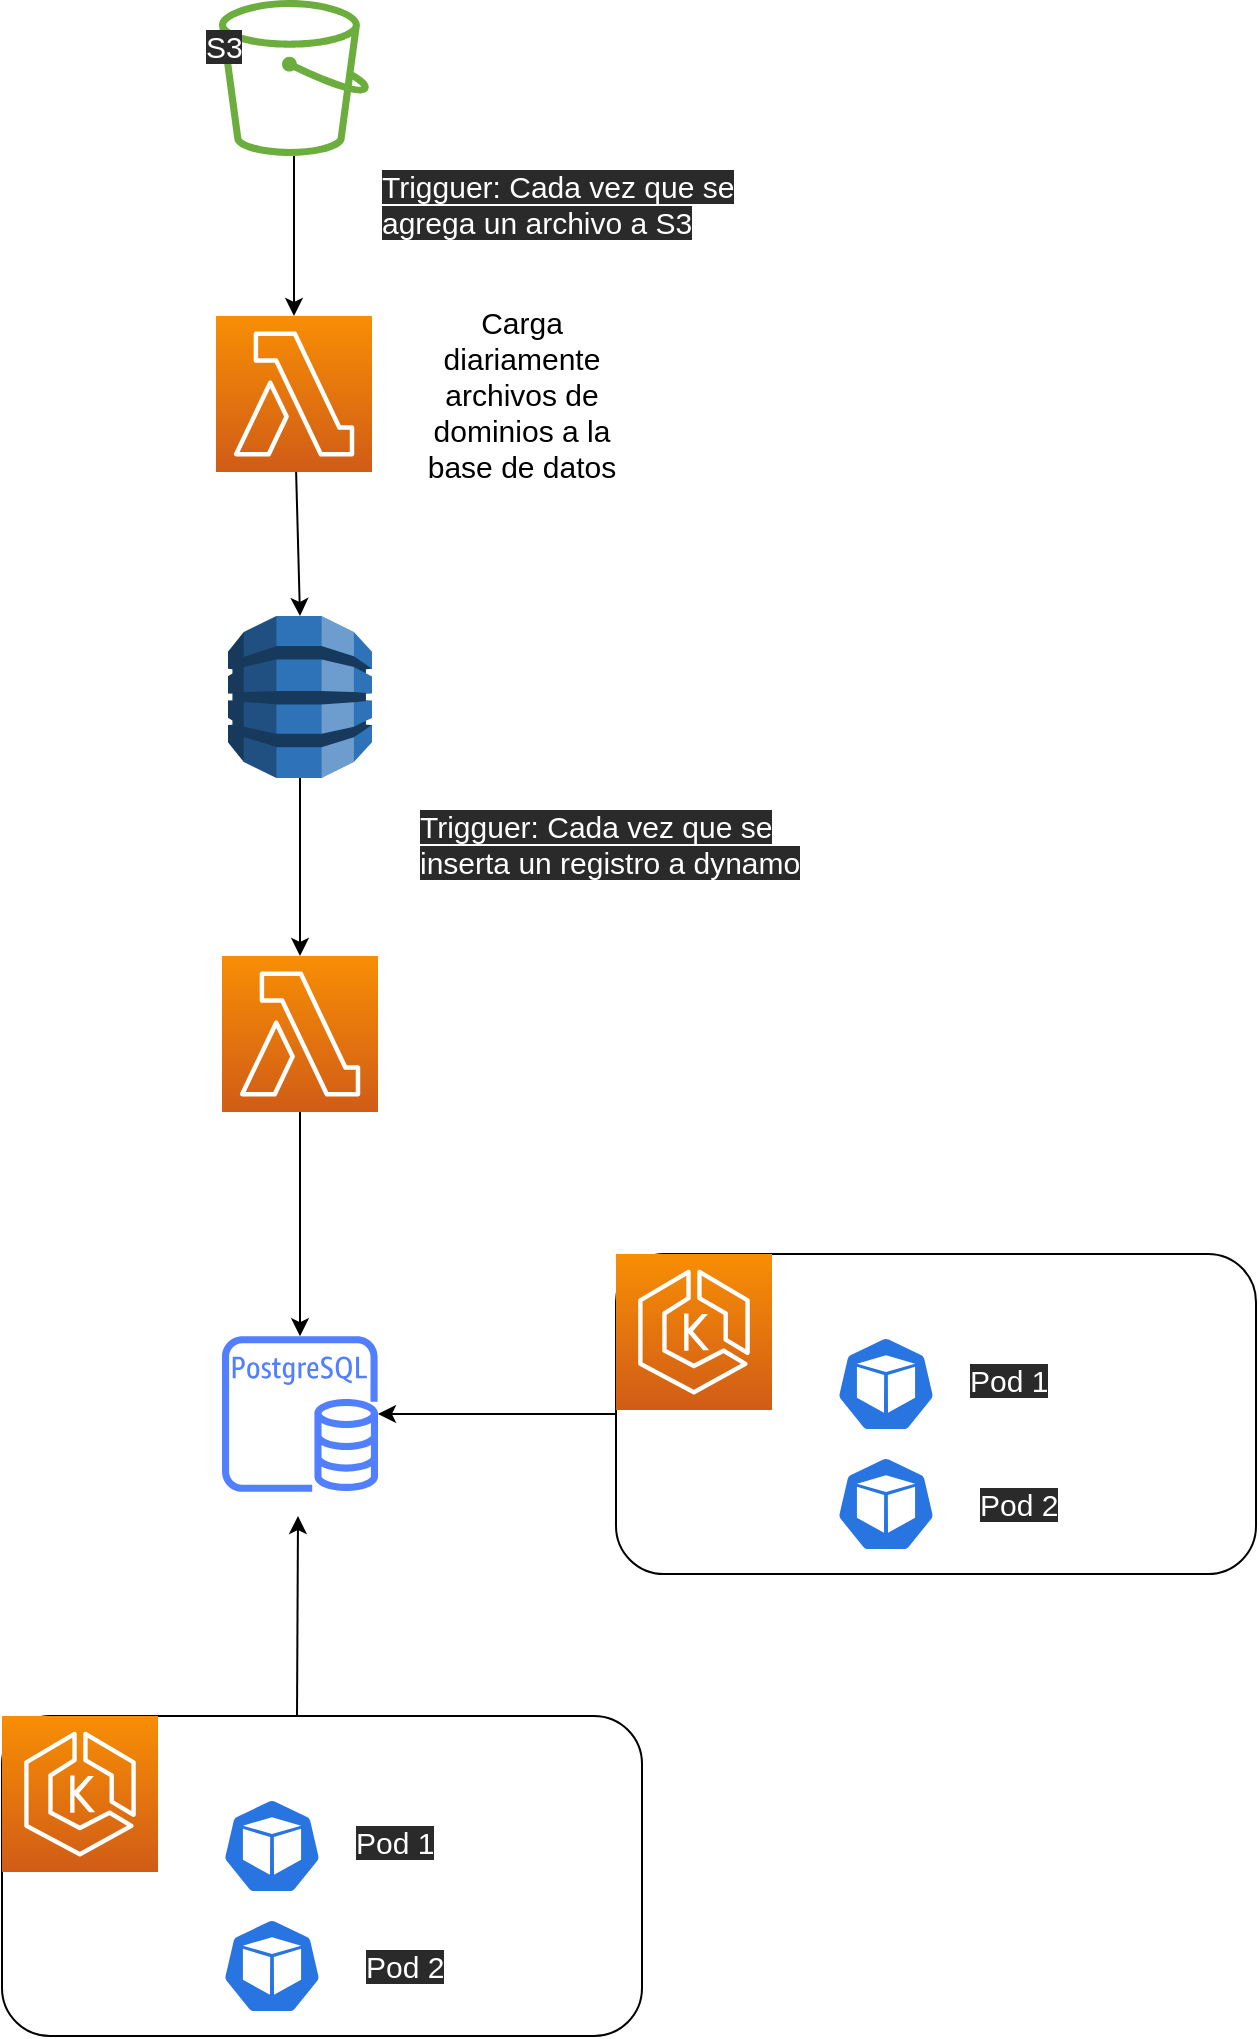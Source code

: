 <mxfile>
    <diagram id="_afLqcUvEg_AGdNFsvnk" name="Page-1">
        <mxGraphModel dx="803" dy="1014" grid="1" gridSize="10" guides="1" tooltips="1" connect="1" arrows="1" fold="1" page="1" pageScale="1" pageWidth="827" pageHeight="1169" math="0" shadow="0">
            <root>
                <mxCell id="0"/>
                <mxCell id="1" parent="0"/>
                <mxCell id="16" style="edgeStyle=none;html=1;" parent="1" source="13" target="14" edge="1">
                    <mxGeometry relative="1" as="geometry"/>
                </mxCell>
                <mxCell id="13" value="" style="outlineConnect=0;fontColor=#232F3E;gradientColor=none;fillColor=#6CAE3E;strokeColor=none;dashed=0;verticalLabelPosition=bottom;verticalAlign=top;align=center;html=1;fontSize=12;fontStyle=0;aspect=fixed;pointerEvents=1;shape=mxgraph.aws4.bucket;" parent="1" vertex="1">
                    <mxGeometry x="161.5" y="32" width="75" height="78" as="geometry"/>
                </mxCell>
                <mxCell id="17" style="edgeStyle=none;html=1;entryX=0.5;entryY=0;entryDx=0;entryDy=0;entryPerimeter=0;" parent="1" source="14" target="28" edge="1">
                    <mxGeometry relative="1" as="geometry">
                        <mxPoint x="109" y="340" as="targetPoint"/>
                    </mxGeometry>
                </mxCell>
                <mxCell id="14" value="" style="points=[[0,0,0],[0.25,0,0],[0.5,0,0],[0.75,0,0],[1,0,0],[0,1,0],[0.25,1,0],[0.5,1,0],[0.75,1,0],[1,1,0],[0,0.25,0],[0,0.5,0],[0,0.75,0],[1,0.25,0],[1,0.5,0],[1,0.75,0]];outlineConnect=0;fontColor=#232F3E;gradientColor=#F78E04;gradientDirection=north;fillColor=#D05C17;strokeColor=#ffffff;dashed=0;verticalLabelPosition=bottom;verticalAlign=top;align=center;html=1;fontSize=12;fontStyle=0;aspect=fixed;shape=mxgraph.aws4.resourceIcon;resIcon=mxgraph.aws4.lambda;" parent="1" vertex="1">
                    <mxGeometry x="160" y="190" width="78" height="78" as="geometry"/>
                </mxCell>
                <mxCell id="15" value="Carga diariamente archivos de dominios a la base de datos" style="rounded=1;fontSize=15;labelBorderColor=none;whiteSpace=wrap;html=1;strokeColor=none;fillColor=none;" parent="1" vertex="1">
                    <mxGeometry x="253" y="199" width="120" height="60" as="geometry"/>
                </mxCell>
                <mxCell id="27" style="edgeStyle=none;html=1;exitX=0;exitY=0.5;exitDx=0;exitDy=0;" parent="1" source="52" target="26" edge="1">
                    <mxGeometry relative="1" as="geometry">
                        <mxPoint x="459.702" y="470" as="sourcePoint"/>
                    </mxGeometry>
                </mxCell>
                <mxCell id="26" value="" style="outlineConnect=0;fontColor=#232F3E;gradientColor=none;fillColor=#527FFF;strokeColor=none;dashed=0;verticalLabelPosition=bottom;verticalAlign=top;align=center;html=1;fontSize=12;fontStyle=0;aspect=fixed;pointerEvents=1;shape=mxgraph.aws4.rds_postgresql_instance;" parent="1" vertex="1">
                    <mxGeometry x="163" y="700" width="78" height="78" as="geometry"/>
                </mxCell>
                <mxCell id="40" style="edgeStyle=none;html=1;exitX=0.5;exitY=1;exitDx=0;exitDy=0;exitPerimeter=0;fontSize=15;fontColor=#f0f0f0;" parent="1" source="28" target="39" edge="1">
                    <mxGeometry relative="1" as="geometry"/>
                </mxCell>
                <mxCell id="28" value="" style="outlineConnect=0;dashed=0;verticalLabelPosition=bottom;verticalAlign=top;align=center;html=1;shape=mxgraph.aws3.dynamo_db;fillColor=#2E73B8;gradientColor=none;" parent="1" vertex="1">
                    <mxGeometry x="166" y="340" width="72" height="81" as="geometry"/>
                </mxCell>
                <mxCell id="31" value="&lt;span style=&quot;color: rgb(255 , 255 , 255) ; font-family: &amp;#34;helvetica&amp;#34; ; font-size: 15px ; font-style: normal ; font-weight: 400 ; letter-spacing: normal ; text-align: left ; text-indent: 0px ; text-transform: none ; word-spacing: 0px ; background-color: rgb(42 , 42 , 42) ; display: inline ; float: none&quot;&gt;S3&lt;/span&gt;" style="text;whiteSpace=wrap;html=1;" parent="1" vertex="1">
                    <mxGeometry x="153" y="40" width="30" height="30" as="geometry"/>
                </mxCell>
                <mxCell id="32" value="&lt;font color=&quot;#ffffff&quot; face=&quot;helvetica&quot;&gt;&lt;span style=&quot;font-size: 15px&quot;&gt;Dynamo DB&lt;/span&gt;&lt;/font&gt;" style="text;whiteSpace=wrap;html=1;" parent="1" vertex="1">
                    <mxGeometry x="260" y="330" width="60" height="30" as="geometry"/>
                </mxCell>
                <mxCell id="47" style="edgeStyle=none;html=1;fontSize=15;fontColor=#f0f0f0;exitX=0.25;exitY=0;exitDx=0;exitDy=0;" parent="1" source="67" edge="1">
                    <mxGeometry relative="1" as="geometry">
                        <mxPoint x="198.911" y="950" as="sourcePoint"/>
                        <mxPoint x="201" y="790" as="targetPoint"/>
                    </mxGeometry>
                </mxCell>
                <mxCell id="38" value="&lt;span style=&quot;color: rgb(255 , 255 , 255) ; font-family: &amp;#34;helvetica&amp;#34; ; font-size: 15px ; font-style: normal ; font-weight: 400 ; letter-spacing: normal ; text-align: left ; text-indent: 0px ; text-transform: none ; word-spacing: 0px ; background-color: rgb(42 , 42 , 42) ; display: inline ; float: none&quot;&gt;Trigguer: Cada vez que se inserta un registro a dynamo&lt;/span&gt;" style="text;whiteSpace=wrap;html=1;" parent="1" vertex="1">
                    <mxGeometry x="260" y="430" width="200" height="30" as="geometry"/>
                </mxCell>
                <mxCell id="41" style="edgeStyle=none;html=1;exitX=0.5;exitY=1;exitDx=0;exitDy=0;exitPerimeter=0;fontSize=15;fontColor=#f0f0f0;" parent="1" source="39" target="26" edge="1">
                    <mxGeometry relative="1" as="geometry"/>
                </mxCell>
                <mxCell id="39" value="" style="points=[[0,0,0],[0.25,0,0],[0.5,0,0],[0.75,0,0],[1,0,0],[0,1,0],[0.25,1,0],[0.5,1,0],[0.75,1,0],[1,1,0],[0,0.25,0],[0,0.5,0],[0,0.75,0],[1,0.25,0],[1,0.5,0],[1,0.75,0]];outlineConnect=0;fontColor=#232F3E;gradientColor=#F78E04;gradientDirection=north;fillColor=#D05C17;strokeColor=#ffffff;dashed=0;verticalLabelPosition=bottom;verticalAlign=top;align=center;html=1;fontSize=12;fontStyle=0;aspect=fixed;shape=mxgraph.aws4.resourceIcon;resIcon=mxgraph.aws4.lambda;" parent="1" vertex="1">
                    <mxGeometry x="163" y="510" width="78" height="78" as="geometry"/>
                </mxCell>
                <mxCell id="42" value="&lt;font color=&quot;#ffffff&quot; face=&quot;helvetica&quot;&gt;&lt;span style=&quot;font-size: 15px&quot;&gt;Calcula la similitud de ese dominio con mi listado de clientes&lt;/span&gt;&lt;/font&gt;" style="text;whiteSpace=wrap;html=1;" parent="1" vertex="1">
                    <mxGeometry x="260" y="520" width="200" height="30" as="geometry"/>
                </mxCell>
                <mxCell id="51" value="&lt;span style=&quot;color: rgb(255 , 255 , 255) ; font-family: &amp;#34;helvetica&amp;#34; ; font-size: 15px ; font-style: normal ; font-weight: 400 ; letter-spacing: normal ; text-align: left ; text-indent: 0px ; text-transform: none ; word-spacing: 0px ; background-color: rgb(42 , 42 , 42) ; display: inline ; float: none&quot;&gt;Trigguer: Cada vez que se agrega un archivo a S3&lt;/span&gt;" style="text;whiteSpace=wrap;html=1;" parent="1" vertex="1">
                    <mxGeometry x="241" y="110" width="200" height="30" as="geometry"/>
                </mxCell>
                <mxCell id="52" value="" style="rounded=1;whiteSpace=wrap;html=1;" vertex="1" parent="1">
                    <mxGeometry x="360" y="659" width="320" height="160" as="geometry"/>
                </mxCell>
                <mxCell id="54" value="&lt;span style=&quot;color: rgb(255 , 255 , 255) ; font-size: 15px&quot;&gt;Microservicio consultar phishing&lt;/span&gt;" style="text;whiteSpace=wrap;html=1;" vertex="1" parent="1">
                    <mxGeometry x="450" y="659" width="230" height="30" as="geometry"/>
                </mxCell>
                <mxCell id="18" value="" style="html=1;dashed=0;whitespace=wrap;fillColor=#2875E2;strokeColor=#ffffff;points=[[0.005,0.63,0],[0.1,0.2,0],[0.9,0.2,0],[0.5,0,0],[0.995,0.63,0],[0.72,0.99,0],[0.5,1,0],[0.28,0.99,0]];shape=mxgraph.kubernetes.icon;prIcon=pod" parent="1" vertex="1">
                    <mxGeometry x="470" y="700" width="50" height="48" as="geometry"/>
                </mxCell>
                <mxCell id="19" value="" style="html=1;dashed=0;whitespace=wrap;fillColor=#2875E2;strokeColor=#ffffff;points=[[0.005,0.63,0],[0.1,0.2,0],[0.9,0.2,0],[0.5,0,0],[0.995,0.63,0],[0.72,0.99,0],[0.5,1,0],[0.28,0.99,0]];shape=mxgraph.kubernetes.icon;prIcon=pod" parent="1" vertex="1">
                    <mxGeometry x="470" y="760" width="50" height="48" as="geometry"/>
                </mxCell>
                <mxCell id="23" value="&lt;span style=&quot;color: rgb(255 , 255 , 255) ; font-family: &amp;#34;helvetica&amp;#34; ; font-size: 15px ; font-style: normal ; font-weight: 400 ; letter-spacing: normal ; text-align: left ; text-indent: 0px ; text-transform: none ; word-spacing: 0px ; background-color: rgb(42 , 42 , 42) ; display: inline ; float: none&quot;&gt;Pod 1&lt;/span&gt;" style="text;whiteSpace=wrap;html=1;" parent="1" vertex="1">
                    <mxGeometry x="535" y="707" width="60" height="30" as="geometry"/>
                </mxCell>
                <mxCell id="24" value="&lt;span style=&quot;color: rgb(255 , 255 , 255) ; font-family: &amp;#34;helvetica&amp;#34; ; font-size: 15px ; font-style: normal ; font-weight: 400 ; letter-spacing: normal ; text-align: left ; text-indent: 0px ; text-transform: none ; word-spacing: 0px ; background-color: rgb(42 , 42 , 42) ; display: inline ; float: none&quot;&gt;Pod 2&lt;/span&gt;" style="text;whiteSpace=wrap;html=1;" parent="1" vertex="1">
                    <mxGeometry x="540" y="769" width="60" height="30" as="geometry"/>
                </mxCell>
                <mxCell id="57" value="" style="points=[[0,0,0],[0.25,0,0],[0.5,0,0],[0.75,0,0],[1,0,0],[0,1,0],[0.25,1,0],[0.5,1,0],[0.75,1,0],[1,1,0],[0,0.25,0],[0,0.5,0],[0,0.75,0],[1,0.25,0],[1,0.5,0],[1,0.75,0]];outlineConnect=0;fontColor=#232F3E;gradientColor=#F78E04;gradientDirection=north;fillColor=#D05C17;strokeColor=#ffffff;dashed=0;verticalLabelPosition=bottom;verticalAlign=top;align=center;html=1;fontSize=12;fontStyle=0;aspect=fixed;shape=mxgraph.aws4.resourceIcon;resIcon=mxgraph.aws4.eks;" vertex="1" parent="1">
                    <mxGeometry x="360" y="659" width="78" height="78" as="geometry"/>
                </mxCell>
                <mxCell id="66" value="" style="rounded=1;whiteSpace=wrap;html=1;" vertex="1" parent="1">
                    <mxGeometry x="53" y="890" width="320" height="160" as="geometry"/>
                </mxCell>
                <mxCell id="67" value="&lt;span style=&quot;color: rgb(255 , 255 , 255) ; font-size: 15px&quot;&gt;Microservicio consultar dominio no detectado&lt;/span&gt;" style="text;whiteSpace=wrap;html=1;" vertex="1" parent="1">
                    <mxGeometry x="143" y="890" width="230" height="30" as="geometry"/>
                </mxCell>
                <mxCell id="68" value="" style="html=1;dashed=0;whitespace=wrap;fillColor=#2875E2;strokeColor=#ffffff;points=[[0.005,0.63,0],[0.1,0.2,0],[0.9,0.2,0],[0.5,0,0],[0.995,0.63,0],[0.72,0.99,0],[0.5,1,0],[0.28,0.99,0]];shape=mxgraph.kubernetes.icon;prIcon=pod" vertex="1" parent="1">
                    <mxGeometry x="163" y="931" width="50" height="48" as="geometry"/>
                </mxCell>
                <mxCell id="69" value="" style="html=1;dashed=0;whitespace=wrap;fillColor=#2875E2;strokeColor=#ffffff;points=[[0.005,0.63,0],[0.1,0.2,0],[0.9,0.2,0],[0.5,0,0],[0.995,0.63,0],[0.72,0.99,0],[0.5,1,0],[0.28,0.99,0]];shape=mxgraph.kubernetes.icon;prIcon=pod" vertex="1" parent="1">
                    <mxGeometry x="163" y="991" width="50" height="48" as="geometry"/>
                </mxCell>
                <mxCell id="70" value="&lt;span style=&quot;color: rgb(255 , 255 , 255) ; font-family: &amp;#34;helvetica&amp;#34; ; font-size: 15px ; font-style: normal ; font-weight: 400 ; letter-spacing: normal ; text-align: left ; text-indent: 0px ; text-transform: none ; word-spacing: 0px ; background-color: rgb(42 , 42 , 42) ; display: inline ; float: none&quot;&gt;Pod 1&lt;/span&gt;" style="text;whiteSpace=wrap;html=1;" vertex="1" parent="1">
                    <mxGeometry x="228" y="938" width="60" height="30" as="geometry"/>
                </mxCell>
                <mxCell id="71" value="&lt;span style=&quot;color: rgb(255 , 255 , 255) ; font-family: &amp;#34;helvetica&amp;#34; ; font-size: 15px ; font-style: normal ; font-weight: 400 ; letter-spacing: normal ; text-align: left ; text-indent: 0px ; text-transform: none ; word-spacing: 0px ; background-color: rgb(42 , 42 , 42) ; display: inline ; float: none&quot;&gt;Pod 2&lt;/span&gt;" style="text;whiteSpace=wrap;html=1;" vertex="1" parent="1">
                    <mxGeometry x="233" y="1000" width="60" height="30" as="geometry"/>
                </mxCell>
                <mxCell id="72" value="" style="points=[[0,0,0],[0.25,0,0],[0.5,0,0],[0.75,0,0],[1,0,0],[0,1,0],[0.25,1,0],[0.5,1,0],[0.75,1,0],[1,1,0],[0,0.25,0],[0,0.5,0],[0,0.75,0],[1,0.25,0],[1,0.5,0],[1,0.75,0]];outlineConnect=0;fontColor=#232F3E;gradientColor=#F78E04;gradientDirection=north;fillColor=#D05C17;strokeColor=#ffffff;dashed=0;verticalLabelPosition=bottom;verticalAlign=top;align=center;html=1;fontSize=12;fontStyle=0;aspect=fixed;shape=mxgraph.aws4.resourceIcon;resIcon=mxgraph.aws4.eks;" vertex="1" parent="1">
                    <mxGeometry x="53" y="890" width="78" height="78" as="geometry"/>
                </mxCell>
            </root>
        </mxGraphModel>
    </diagram>
</mxfile>